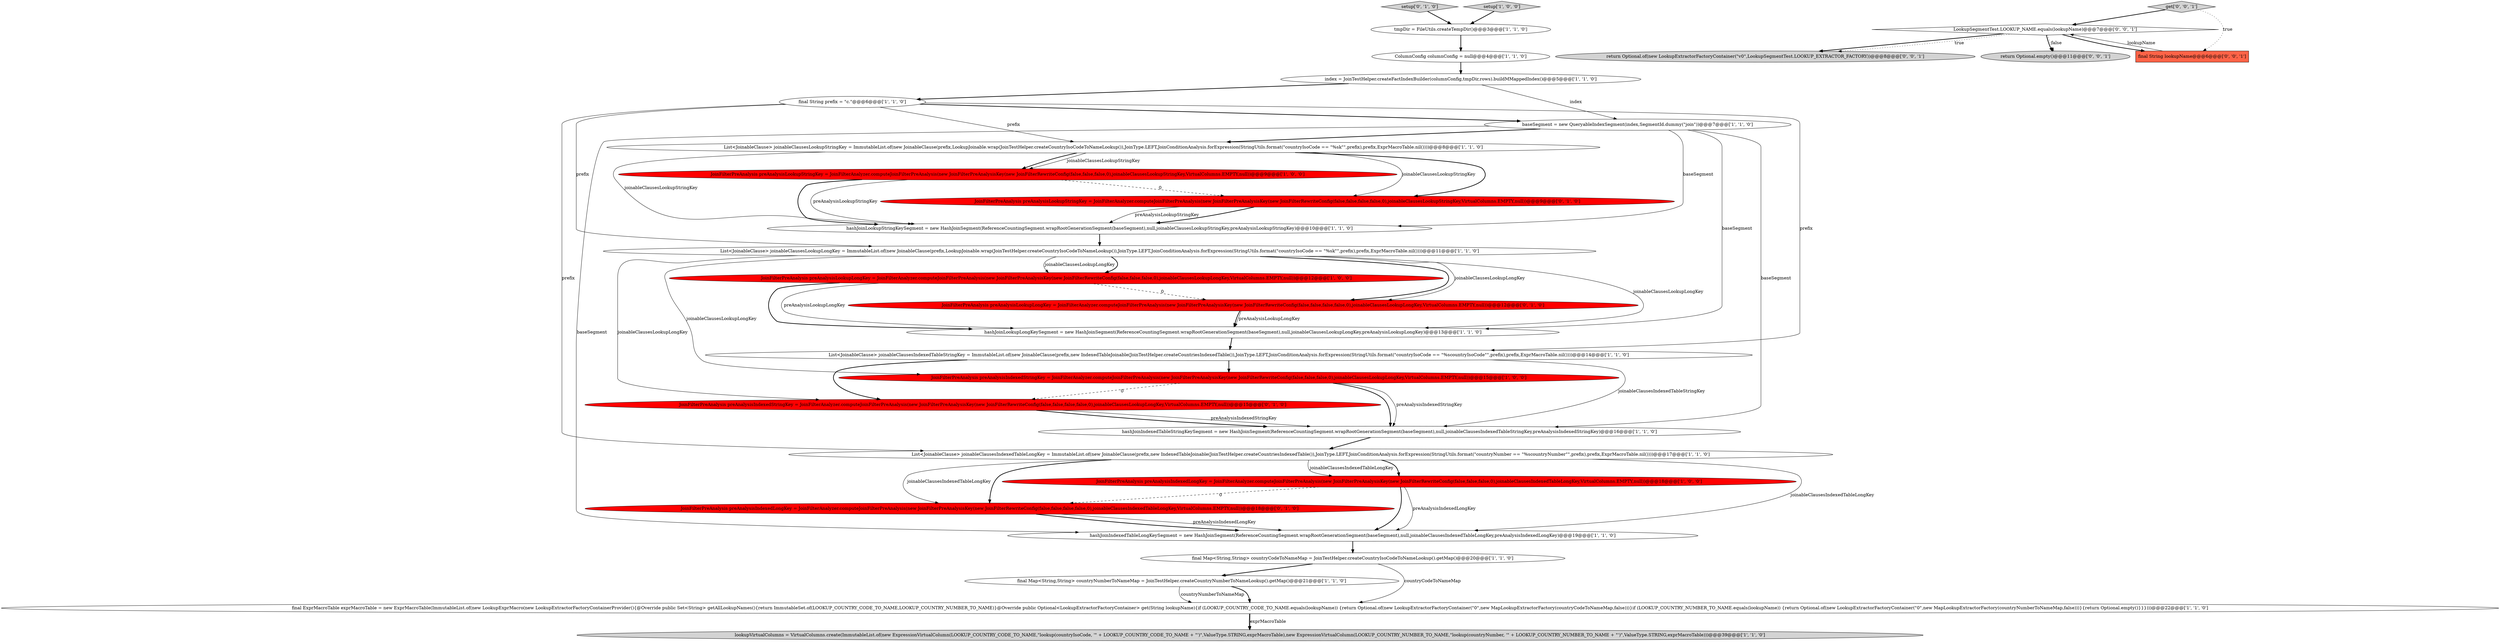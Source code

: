 digraph {
16 [style = filled, label = "List<JoinableClause> joinableClausesLookupStringKey = ImmutableList.of(new JoinableClause(prefix,LookupJoinable.wrap(JoinTestHelper.createCountryIsoCodeToNameLookup()),JoinType.LEFT,JoinConditionAnalysis.forExpression(StringUtils.format(\"countryIsoCode == \"%sk\"\",prefix),prefix,ExprMacroTable.nil())))@@@8@@@['1', '1', '0']", fillcolor = white, shape = ellipse image = "AAA0AAABBB1BBB"];
7 [style = filled, label = "List<JoinableClause> joinableClausesIndexedTableLongKey = ImmutableList.of(new JoinableClause(prefix,new IndexedTableJoinable(JoinTestHelper.createCountriesIndexedTable()),JoinType.LEFT,JoinConditionAnalysis.forExpression(StringUtils.format(\"countryNumber == \"%scountryNumber\"\",prefix),prefix,ExprMacroTable.nil())))@@@17@@@['1', '1', '0']", fillcolor = white, shape = ellipse image = "AAA0AAABBB1BBB"];
25 [style = filled, label = "setup['0', '1', '0']", fillcolor = lightgray, shape = diamond image = "AAA0AAABBB2BBB"];
30 [style = filled, label = "return Optional.of(new LookupExtractorFactoryContainer(\"v0\",LookupSegmentTest.LOOKUP_EXTRACTOR_FACTORY))@@@8@@@['0', '0', '1']", fillcolor = lightgray, shape = ellipse image = "AAA0AAABBB3BBB"];
31 [style = filled, label = "return Optional.empty()@@@11@@@['0', '0', '1']", fillcolor = lightgray, shape = ellipse image = "AAA0AAABBB3BBB"];
24 [style = filled, label = "JoinFilterPreAnalysis preAnalysisIndexedStringKey = JoinFilterAnalyzer.computeJoinFilterPreAnalysis(new JoinFilterPreAnalysisKey(new JoinFilterRewriteConfig(false,false,false,false,0),joinableClausesLookupLongKey,VirtualColumns.EMPTY,null))@@@15@@@['0', '1', '0']", fillcolor = red, shape = ellipse image = "AAA1AAABBB2BBB"];
11 [style = filled, label = "lookupVirtualColumns = VirtualColumns.create(ImmutableList.of(new ExpressionVirtualColumn(LOOKUP_COUNTRY_CODE_TO_NAME,\"lookup(countryIsoCode, '\" + LOOKUP_COUNTRY_CODE_TO_NAME + \"')\",ValueType.STRING,exprMacroTable),new ExpressionVirtualColumn(LOOKUP_COUNTRY_NUMBER_TO_NAME,\"lookup(countryNumber, '\" + LOOKUP_COUNTRY_NUMBER_TO_NAME + \"')\",ValueType.STRING,exprMacroTable)))@@@39@@@['1', '1', '0']", fillcolor = lightgray, shape = ellipse image = "AAA0AAABBB1BBB"];
5 [style = filled, label = "JoinFilterPreAnalysis preAnalysisLookupLongKey = JoinFilterAnalyzer.computeJoinFilterPreAnalysis(new JoinFilterPreAnalysisKey(new JoinFilterRewriteConfig(false,false,false,0),joinableClausesLookupLongKey,VirtualColumns.EMPTY,null))@@@12@@@['1', '0', '0']", fillcolor = red, shape = ellipse image = "AAA1AAABBB1BBB"];
18 [style = filled, label = "baseSegment = new QueryableIndexSegment(index,SegmentId.dummy(\"join\"))@@@7@@@['1', '1', '0']", fillcolor = white, shape = ellipse image = "AAA0AAABBB1BBB"];
4 [style = filled, label = "hashJoinIndexedTableLongKeySegment = new HashJoinSegment(ReferenceCountingSegment.wrapRootGenerationSegment(baseSegment),null,joinableClausesIndexedTableLongKey,preAnalysisIndexedLongKey)@@@19@@@['1', '1', '0']", fillcolor = white, shape = ellipse image = "AAA0AAABBB1BBB"];
6 [style = filled, label = "JoinFilterPreAnalysis preAnalysisIndexedLongKey = JoinFilterAnalyzer.computeJoinFilterPreAnalysis(new JoinFilterPreAnalysisKey(new JoinFilterRewriteConfig(false,false,false,0),joinableClausesIndexedTableLongKey,VirtualColumns.EMPTY,null))@@@18@@@['1', '0', '0']", fillcolor = red, shape = ellipse image = "AAA1AAABBB1BBB"];
10 [style = filled, label = "hashJoinLookupStringKeySegment = new HashJoinSegment(ReferenceCountingSegment.wrapRootGenerationSegment(baseSegment),null,joinableClausesLookupStringKey,preAnalysisLookupStringKey)@@@10@@@['1', '1', '0']", fillcolor = white, shape = ellipse image = "AAA0AAABBB1BBB"];
13 [style = filled, label = "ColumnConfig columnConfig = null@@@4@@@['1', '1', '0']", fillcolor = white, shape = ellipse image = "AAA0AAABBB1BBB"];
12 [style = filled, label = "final ExprMacroTable exprMacroTable = new ExprMacroTable(ImmutableList.of(new LookupExprMacro(new LookupExtractorFactoryContainerProvider(){@Override public Set<String> getAllLookupNames(){return ImmutableSet.of(LOOKUP_COUNTRY_CODE_TO_NAME,LOOKUP_COUNTRY_NUMBER_TO_NAME)}@Override public Optional<LookupExtractorFactoryContainer> get(String lookupName){if (LOOKUP_COUNTRY_CODE_TO_NAME.equals(lookupName)) {return Optional.of(new LookupExtractorFactoryContainer(\"0\",new MapLookupExtractorFactory(countryCodeToNameMap,false)))}if (LOOKUP_COUNTRY_NUMBER_TO_NAME.equals(lookupName)) {return Optional.of(new LookupExtractorFactoryContainer(\"0\",new MapLookupExtractorFactory(countryNumberToNameMap,false)))}{return Optional.empty()}}})))@@@22@@@['1', '1', '0']", fillcolor = white, shape = ellipse image = "AAA0AAABBB1BBB"];
2 [style = filled, label = "JoinFilterPreAnalysis preAnalysisIndexedStringKey = JoinFilterAnalyzer.computeJoinFilterPreAnalysis(new JoinFilterPreAnalysisKey(new JoinFilterRewriteConfig(false,false,false,0),joinableClausesLookupLongKey,VirtualColumns.EMPTY,null))@@@15@@@['1', '0', '0']", fillcolor = red, shape = ellipse image = "AAA1AAABBB1BBB"];
19 [style = filled, label = "final Map<String,String> countryNumberToNameMap = JoinTestHelper.createCountryNumberToNameLookup().getMap()@@@21@@@['1', '1', '0']", fillcolor = white, shape = ellipse image = "AAA0AAABBB1BBB"];
29 [style = filled, label = "get['0', '0', '1']", fillcolor = lightgray, shape = diamond image = "AAA0AAABBB3BBB"];
28 [style = filled, label = "LookupSegmentTest.LOOKUP_NAME.equals(lookupName)@@@7@@@['0', '0', '1']", fillcolor = white, shape = diamond image = "AAA0AAABBB3BBB"];
20 [style = filled, label = "List<JoinableClause> joinableClausesLookupLongKey = ImmutableList.of(new JoinableClause(prefix,LookupJoinable.wrap(JoinTestHelper.createCountryIsoCodeToNameLookup()),JoinType.LEFT,JoinConditionAnalysis.forExpression(StringUtils.format(\"countryIsoCode == \"%sk\"\",prefix),prefix,ExprMacroTable.nil())))@@@11@@@['1', '1', '0']", fillcolor = white, shape = ellipse image = "AAA0AAABBB1BBB"];
21 [style = filled, label = "hashJoinLookupLongKeySegment = new HashJoinSegment(ReferenceCountingSegment.wrapRootGenerationSegment(baseSegment),null,joinableClausesLookupLongKey,preAnalysisLookupLongKey)@@@13@@@['1', '1', '0']", fillcolor = white, shape = ellipse image = "AAA0AAABBB1BBB"];
1 [style = filled, label = "List<JoinableClause> joinableClausesIndexedTableStringKey = ImmutableList.of(new JoinableClause(prefix,new IndexedTableJoinable(JoinTestHelper.createCountriesIndexedTable()),JoinType.LEFT,JoinConditionAnalysis.forExpression(StringUtils.format(\"countryIsoCode == \"%scountryIsoCode\"\",prefix),prefix,ExprMacroTable.nil())))@@@14@@@['1', '1', '0']", fillcolor = white, shape = ellipse image = "AAA0AAABBB1BBB"];
27 [style = filled, label = "final String lookupName@@@6@@@['0', '0', '1']", fillcolor = tomato, shape = box image = "AAA0AAABBB3BBB"];
8 [style = filled, label = "final String prefix = \"c.\"@@@6@@@['1', '1', '0']", fillcolor = white, shape = ellipse image = "AAA0AAABBB1BBB"];
14 [style = filled, label = "final Map<String,String> countryCodeToNameMap = JoinTestHelper.createCountryIsoCodeToNameLookup().getMap()@@@20@@@['1', '1', '0']", fillcolor = white, shape = ellipse image = "AAA0AAABBB1BBB"];
23 [style = filled, label = "JoinFilterPreAnalysis preAnalysisLookupLongKey = JoinFilterAnalyzer.computeJoinFilterPreAnalysis(new JoinFilterPreAnalysisKey(new JoinFilterRewriteConfig(false,false,false,false,0),joinableClausesLookupLongKey,VirtualColumns.EMPTY,null))@@@12@@@['0', '1', '0']", fillcolor = red, shape = ellipse image = "AAA1AAABBB2BBB"];
22 [style = filled, label = "JoinFilterPreAnalysis preAnalysisIndexedLongKey = JoinFilterAnalyzer.computeJoinFilterPreAnalysis(new JoinFilterPreAnalysisKey(new JoinFilterRewriteConfig(false,false,false,false,0),joinableClausesIndexedTableLongKey,VirtualColumns.EMPTY,null))@@@18@@@['0', '1', '0']", fillcolor = red, shape = ellipse image = "AAA1AAABBB2BBB"];
15 [style = filled, label = "tmpDir = FileUtils.createTempDir()@@@3@@@['1', '1', '0']", fillcolor = white, shape = ellipse image = "AAA0AAABBB1BBB"];
9 [style = filled, label = "index = JoinTestHelper.createFactIndexBuilder(columnConfig,tmpDir,rows).buildMMappedIndex()@@@5@@@['1', '1', '0']", fillcolor = white, shape = ellipse image = "AAA0AAABBB1BBB"];
17 [style = filled, label = "JoinFilterPreAnalysis preAnalysisLookupStringKey = JoinFilterAnalyzer.computeJoinFilterPreAnalysis(new JoinFilterPreAnalysisKey(new JoinFilterRewriteConfig(false,false,false,0),joinableClausesLookupStringKey,VirtualColumns.EMPTY,null))@@@9@@@['1', '0', '0']", fillcolor = red, shape = ellipse image = "AAA1AAABBB1BBB"];
0 [style = filled, label = "setup['1', '0', '0']", fillcolor = lightgray, shape = diamond image = "AAA0AAABBB1BBB"];
3 [style = filled, label = "hashJoinIndexedTableStringKeySegment = new HashJoinSegment(ReferenceCountingSegment.wrapRootGenerationSegment(baseSegment),null,joinableClausesIndexedTableStringKey,preAnalysisIndexedStringKey)@@@16@@@['1', '1', '0']", fillcolor = white, shape = ellipse image = "AAA0AAABBB1BBB"];
26 [style = filled, label = "JoinFilterPreAnalysis preAnalysisLookupStringKey = JoinFilterAnalyzer.computeJoinFilterPreAnalysis(new JoinFilterPreAnalysisKey(new JoinFilterRewriteConfig(false,false,false,false,0),joinableClausesLookupStringKey,VirtualColumns.EMPTY,null))@@@9@@@['0', '1', '0']", fillcolor = red, shape = ellipse image = "AAA1AAABBB2BBB"];
17->10 [style = bold, label=""];
4->14 [style = bold, label=""];
15->13 [style = bold, label=""];
10->20 [style = bold, label=""];
20->24 [style = solid, label="joinableClausesLookupLongKey"];
20->21 [style = solid, label="joinableClausesLookupLongKey"];
28->30 [style = bold, label=""];
19->12 [style = bold, label=""];
26->10 [style = bold, label=""];
18->21 [style = solid, label="baseSegment"];
18->4 [style = solid, label="baseSegment"];
16->10 [style = solid, label="joinableClausesLookupStringKey"];
8->18 [style = bold, label=""];
20->2 [style = solid, label="joinableClausesLookupLongKey"];
29->27 [style = dotted, label="true"];
5->23 [style = dashed, label="0"];
2->3 [style = bold, label=""];
28->31 [style = bold, label=""];
12->11 [style = bold, label=""];
24->3 [style = solid, label="preAnalysisIndexedStringKey"];
16->26 [style = bold, label=""];
6->4 [style = solid, label="preAnalysisIndexedLongKey"];
14->19 [style = bold, label=""];
16->17 [style = bold, label=""];
27->28 [style = solid, label="lookupName"];
9->8 [style = bold, label=""];
0->15 [style = bold, label=""];
6->22 [style = dashed, label="0"];
2->3 [style = solid, label="preAnalysisIndexedStringKey"];
20->5 [style = bold, label=""];
22->4 [style = bold, label=""];
29->28 [style = bold, label=""];
14->12 [style = solid, label="countryCodeToNameMap"];
8->7 [style = solid, label="prefix"];
5->21 [style = bold, label=""];
17->10 [style = solid, label="preAnalysisLookupStringKey"];
6->4 [style = bold, label=""];
7->22 [style = bold, label=""];
23->21 [style = solid, label="preAnalysisLookupLongKey"];
19->12 [style = solid, label="countryNumberToNameMap"];
7->4 [style = solid, label="joinableClausesIndexedTableLongKey"];
28->30 [style = dotted, label="true"];
9->18 [style = solid, label="index"];
8->20 [style = solid, label="prefix"];
12->11 [style = solid, label="exprMacroTable"];
20->23 [style = bold, label=""];
23->21 [style = bold, label=""];
3->7 [style = bold, label=""];
20->23 [style = solid, label="joinableClausesLookupLongKey"];
1->24 [style = bold, label=""];
8->1 [style = solid, label="prefix"];
16->17 [style = solid, label="joinableClausesLookupStringKey"];
1->3 [style = solid, label="joinableClausesIndexedTableStringKey"];
21->1 [style = bold, label=""];
7->6 [style = bold, label=""];
26->10 [style = solid, label="preAnalysisLookupStringKey"];
7->22 [style = solid, label="joinableClausesIndexedTableLongKey"];
25->15 [style = bold, label=""];
16->26 [style = solid, label="joinableClausesLookupStringKey"];
7->6 [style = solid, label="joinableClausesIndexedTableLongKey"];
17->26 [style = dashed, label="0"];
22->4 [style = solid, label="preAnalysisIndexedLongKey"];
28->31 [style = dotted, label="false"];
1->2 [style = bold, label=""];
13->9 [style = bold, label=""];
28->27 [style = bold, label=""];
18->3 [style = solid, label="baseSegment"];
18->10 [style = solid, label="baseSegment"];
5->21 [style = solid, label="preAnalysisLookupLongKey"];
2->24 [style = dashed, label="0"];
20->5 [style = solid, label="joinableClausesLookupLongKey"];
24->3 [style = bold, label=""];
8->16 [style = solid, label="prefix"];
18->16 [style = bold, label=""];
}
